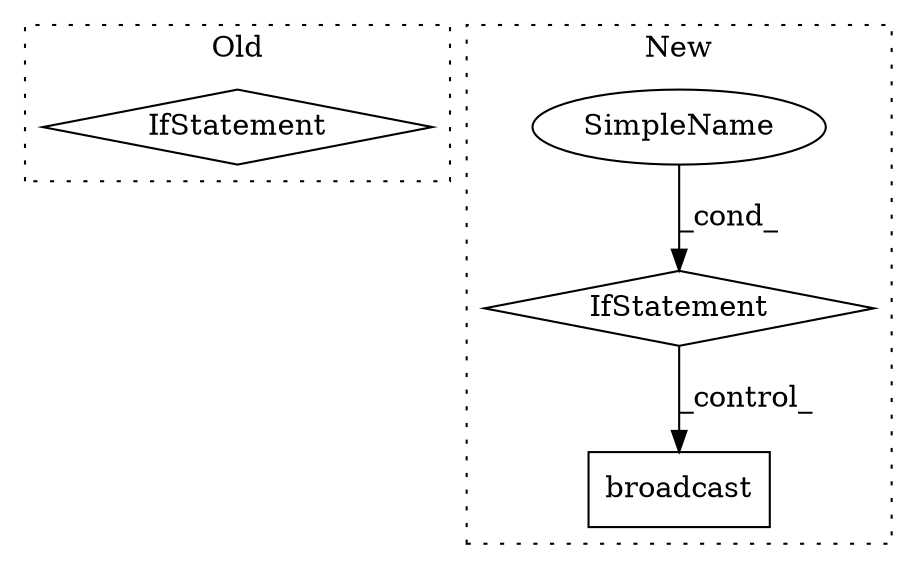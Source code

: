 digraph G {
subgraph cluster0 {
1 [label="IfStatement" a="25" s="7920,7935" l="4,2" shape="diamond"];
label = "Old";
style="dotted";
}
subgraph cluster1 {
2 [label="broadcast" a="32" s="11433,11459" l="10,1" shape="box"];
3 [label="IfStatement" a="25" s="11184,11233" l="4,2" shape="diamond"];
4 [label="SimpleName" a="42" s="" l="" shape="ellipse"];
label = "New";
style="dotted";
}
3 -> 2 [label="_control_"];
4 -> 3 [label="_cond_"];
}